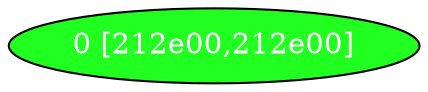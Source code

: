 diGraph libnss3{
	libnss3_0  [style=filled fillcolor="#20FF20" fontcolor="#ffffff" shape=oval label="0 [212e00,212e00]"]


}